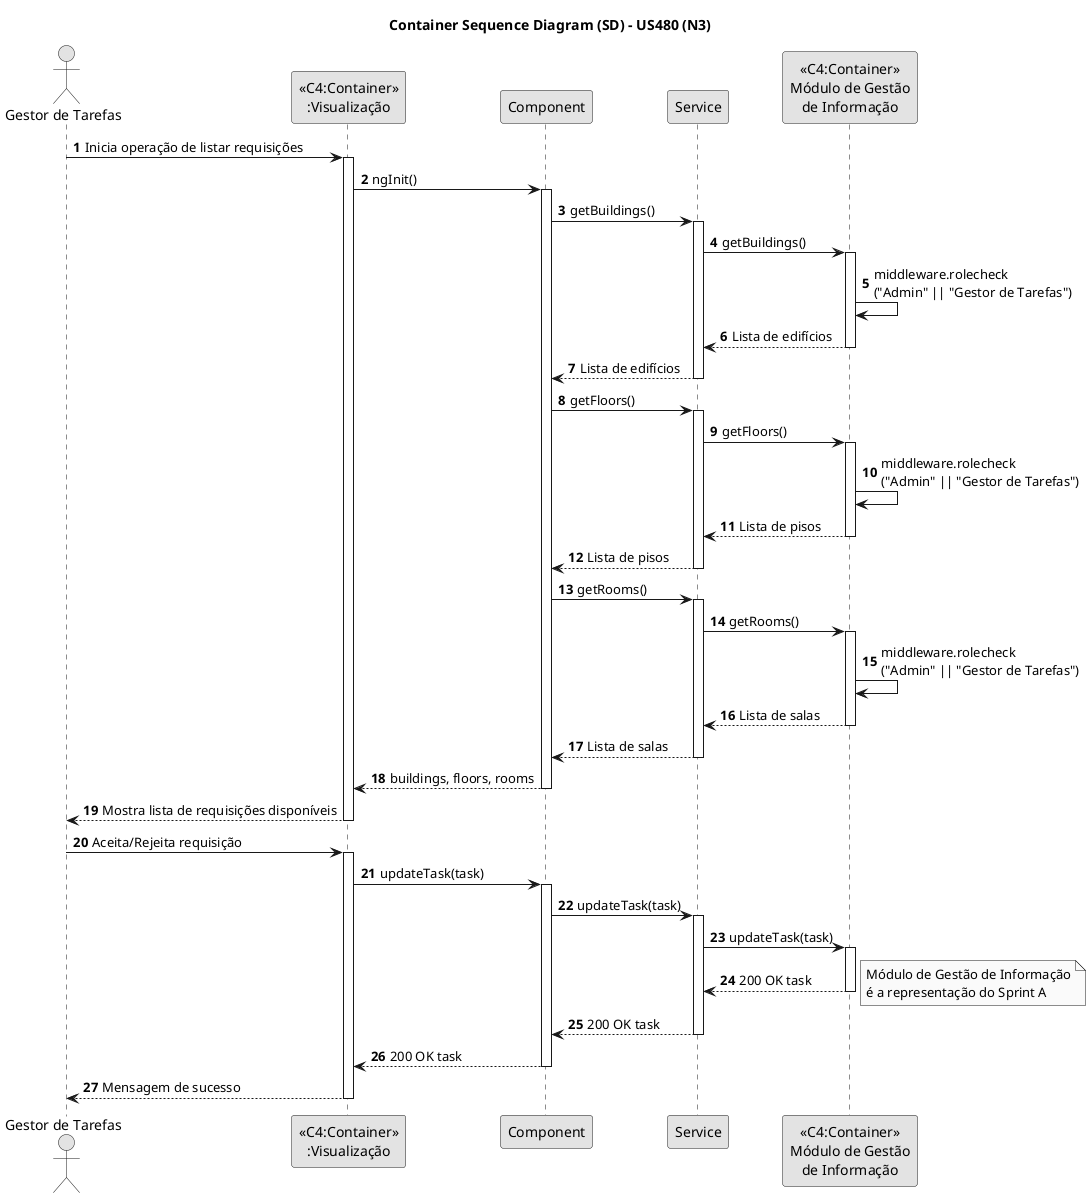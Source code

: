 @startuml
skinparam monochrome true
skinparam packageStyle rectangle
skinparam shadowing false

title Container Sequence Diagram (SD) - US480 (N3)

autonumber

actor "Gestor de Tarefas"

"Gestor de Tarefas" -> "<<C4:Container>>\n:Visualização": Inicia operação de listar requisições
activate "<<C4:Container>>\n:Visualização"
"<<C4:Container>>\n:Visualização" -> Component: ngInit()
activate Component
Component -> Service: getBuildings()
activate Service
Service -> "<<C4:Container>>\nMódulo de Gestão\nde Informação" : getBuildings()
activate "<<C4:Container>>\nMódulo de Gestão\nde Informação"
"<<C4:Container>>\nMódulo de Gestão\nde Informação" -> "<<C4:Container>>\nMódulo de Gestão\nde Informação": middleware.rolecheck\n("Admin" || "Gestor de Tarefas")
"<<C4:Container>>\nMódulo de Gestão\nde Informação" --> Service : Lista de edifícios
deactivate "<<C4:Container>>\nMódulo de Gestão\nde Informação"
Service --> Component : Lista de edifícios
deactivate Service
Component -> Service : getFloors()
activate Service
Service -> "<<C4:Container>>\nMódulo de Gestão\nde Informação" : getFloors()
activate "<<C4:Container>>\nMódulo de Gestão\nde Informação"
"<<C4:Container>>\nMódulo de Gestão\nde Informação" -> "<<C4:Container>>\nMódulo de Gestão\nde Informação": middleware.rolecheck\n("Admin" || "Gestor de Tarefas")
"<<C4:Container>>\nMódulo de Gestão\nde Informação" --> Service : Lista de pisos
deactivate "<<C4:Container>>\nMódulo de Gestão\nde Informação"
Service --> Component : Lista de pisos
deactivate Service

Component -> Service : getRooms()
activate Service
Service -> "<<C4:Container>>\nMódulo de Gestão\nde Informação" : getRooms()
activate "<<C4:Container>>\nMódulo de Gestão\nde Informação"
"<<C4:Container>>\nMódulo de Gestão\nde Informação" -> "<<C4:Container>>\nMódulo de Gestão\nde Informação": middleware.rolecheck\n("Admin" || "Gestor de Tarefas")
"<<C4:Container>>\nMódulo de Gestão\nde Informação" --> Service : Lista de salas
deactivate "<<C4:Container>>\nMódulo de Gestão\nde Informação"
Service --> Component : Lista de salas
deactivate Service

Component --> "<<C4:Container>>\n:Visualização" : buildings, floors, rooms
deactivate Component

"<<C4:Container>>\n:Visualização" --> "Gestor de Tarefas": Mostra lista de requisições disponíveis
deactivate "<<C4:Container>>\n:Visualização"

"Gestor de Tarefas" -> "<<C4:Container>>\n:Visualização": Aceita/Rejeita requisição
activate "<<C4:Container>>\n:Visualização"
"<<C4:Container>>\n:Visualização" -> Component : updateTask(task)
activate Component
Component -> Service : updateTask(task)
activate Service
Service -> "<<C4:Container>>\nMódulo de Gestão\nde Informação" : updateTask(task)

activate "<<C4:Container>>\nMódulo de Gestão\nde Informação"
"<<C4:Container>>\nMódulo de Gestão\nde Informação" --> Service: 200 OK task

deactivate "<<C4:Container>>\nMódulo de Gestão\nde Informação"
note right: Módulo de Gestão de Informação\né a representação do Sprint A
Service --> Component: 200 OK task
deactivate Service
Component --> "<<C4:Container>>\n:Visualização" : 200 OK task
deactivate Component
deactivate "<<C4:Container>>\nMódulo de Gestão\nde Informação"
"Gestor de Tarefas" <-- "<<C4:Container>>\n:Visualização": Mensagem de sucesso
deactivate "<<C4:Container>>\n:Visualização"

@enduml